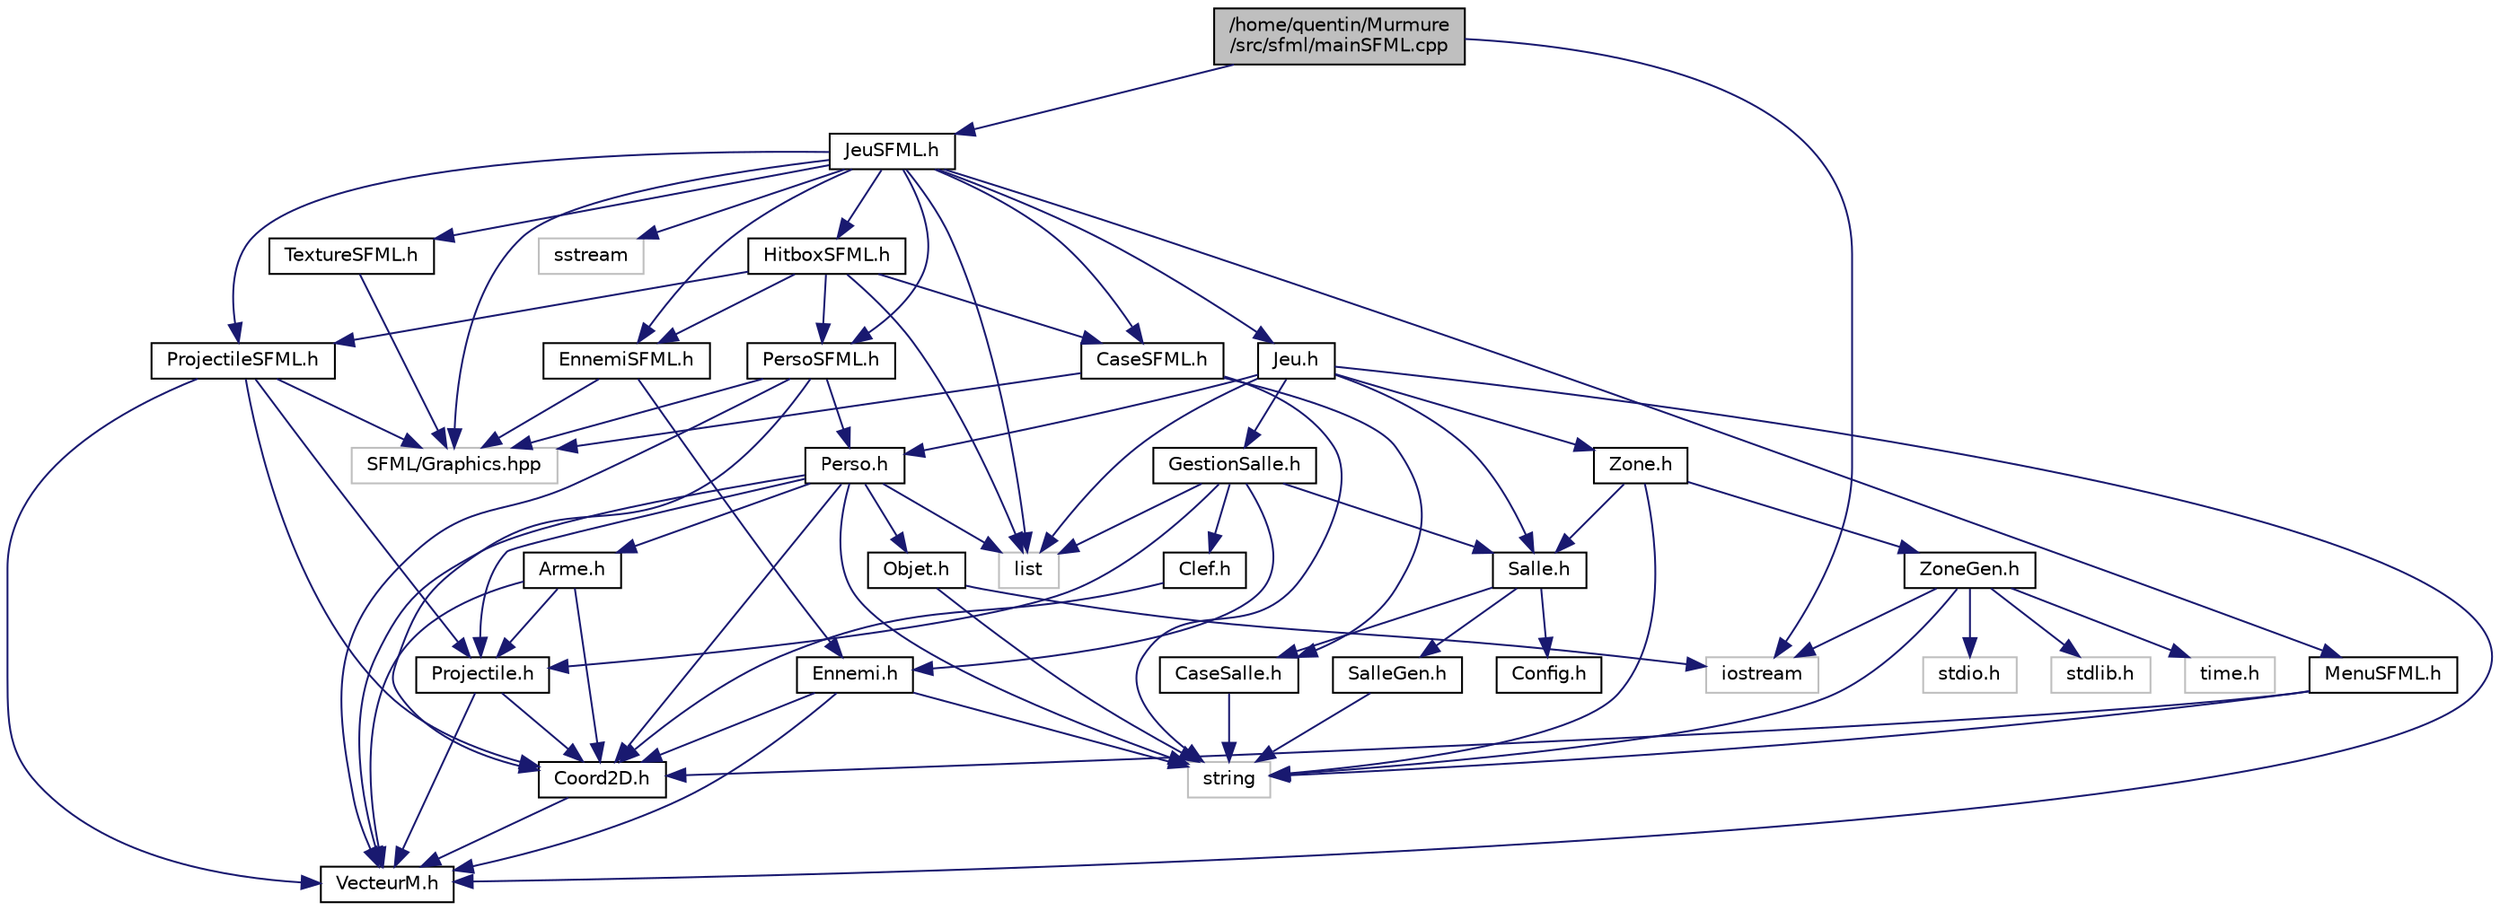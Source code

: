 digraph "/home/quentin/Murmure/src/sfml/mainSFML.cpp"
{
  edge [fontname="Helvetica",fontsize="10",labelfontname="Helvetica",labelfontsize="10"];
  node [fontname="Helvetica",fontsize="10",shape=record];
  Node1 [label="/home/quentin/Murmure\l/src/sfml/mainSFML.cpp",height=0.2,width=0.4,color="black", fillcolor="grey75", style="filled", fontcolor="black"];
  Node1 -> Node2 [color="midnightblue",fontsize="10",style="solid",fontname="Helvetica"];
  Node2 [label="iostream",height=0.2,width=0.4,color="grey75", fillcolor="white", style="filled"];
  Node1 -> Node3 [color="midnightblue",fontsize="10",style="solid",fontname="Helvetica"];
  Node3 [label="JeuSFML.h",height=0.2,width=0.4,color="black", fillcolor="white", style="filled",URL="$JeuSFML_8h.html"];
  Node3 -> Node4 [color="midnightblue",fontsize="10",style="solid",fontname="Helvetica"];
  Node4 [label="Jeu.h",height=0.2,width=0.4,color="black", fillcolor="white", style="filled",URL="$Jeu_8h.html"];
  Node4 -> Node5 [color="midnightblue",fontsize="10",style="solid",fontname="Helvetica"];
  Node5 [label="Zone.h",height=0.2,width=0.4,color="black", fillcolor="white", style="filled",URL="$Zone_8h.html",tooltip="Header de la class Zone. "];
  Node5 -> Node6 [color="midnightblue",fontsize="10",style="solid",fontname="Helvetica"];
  Node6 [label="Salle.h",height=0.2,width=0.4,color="black", fillcolor="white", style="filled",URL="$Salle_8h.html",tooltip="Header du module Salle. "];
  Node6 -> Node7 [color="midnightblue",fontsize="10",style="solid",fontname="Helvetica"];
  Node7 [label="CaseSalle.h",height=0.2,width=0.4,color="black", fillcolor="white", style="filled",URL="$CaseSalle_8h.html",tooltip="Header du module CaseSalle. "];
  Node7 -> Node8 [color="midnightblue",fontsize="10",style="solid",fontname="Helvetica"];
  Node8 [label="string",height=0.2,width=0.4,color="grey75", fillcolor="white", style="filled"];
  Node6 -> Node9 [color="midnightblue",fontsize="10",style="solid",fontname="Helvetica"];
  Node9 [label="SalleGen.h",height=0.2,width=0.4,color="black", fillcolor="white", style="filled",URL="$SalleGen_8h.html",tooltip="Header du module SalleGen. "];
  Node9 -> Node8 [color="midnightblue",fontsize="10",style="solid",fontname="Helvetica"];
  Node6 -> Node10 [color="midnightblue",fontsize="10",style="solid",fontname="Helvetica"];
  Node10 [label="Config.h",height=0.2,width=0.4,color="black", fillcolor="white", style="filled",URL="$Config_8h.html"];
  Node5 -> Node11 [color="midnightblue",fontsize="10",style="solid",fontname="Helvetica"];
  Node11 [label="ZoneGen.h",height=0.2,width=0.4,color="black", fillcolor="white", style="filled",URL="$ZoneGen_8h.html",tooltip="Header de la class ZoneGen. "];
  Node11 -> Node12 [color="midnightblue",fontsize="10",style="solid",fontname="Helvetica"];
  Node12 [label="stdio.h",height=0.2,width=0.4,color="grey75", fillcolor="white", style="filled"];
  Node11 -> Node13 [color="midnightblue",fontsize="10",style="solid",fontname="Helvetica"];
  Node13 [label="stdlib.h",height=0.2,width=0.4,color="grey75", fillcolor="white", style="filled"];
  Node11 -> Node14 [color="midnightblue",fontsize="10",style="solid",fontname="Helvetica"];
  Node14 [label="time.h",height=0.2,width=0.4,color="grey75", fillcolor="white", style="filled"];
  Node11 -> Node2 [color="midnightblue",fontsize="10",style="solid",fontname="Helvetica"];
  Node11 -> Node8 [color="midnightblue",fontsize="10",style="solid",fontname="Helvetica"];
  Node5 -> Node8 [color="midnightblue",fontsize="10",style="solid",fontname="Helvetica"];
  Node4 -> Node6 [color="midnightblue",fontsize="10",style="solid",fontname="Helvetica"];
  Node4 -> Node15 [color="midnightblue",fontsize="10",style="solid",fontname="Helvetica"];
  Node15 [label="Perso.h",height=0.2,width=0.4,color="black", fillcolor="white", style="filled",URL="$Perso_8h.html"];
  Node15 -> Node8 [color="midnightblue",fontsize="10",style="solid",fontname="Helvetica"];
  Node15 -> Node16 [color="midnightblue",fontsize="10",style="solid",fontname="Helvetica"];
  Node16 [label="VecteurM.h",height=0.2,width=0.4,color="black", fillcolor="white", style="filled",URL="$VecteurM_8h.html"];
  Node15 -> Node17 [color="midnightblue",fontsize="10",style="solid",fontname="Helvetica"];
  Node17 [label="Arme.h",height=0.2,width=0.4,color="black", fillcolor="white", style="filled",URL="$Arme_8h.html"];
  Node17 -> Node18 [color="midnightblue",fontsize="10",style="solid",fontname="Helvetica"];
  Node18 [label="Projectile.h",height=0.2,width=0.4,color="black", fillcolor="white", style="filled",URL="$Projectile_8h.html"];
  Node18 -> Node16 [color="midnightblue",fontsize="10",style="solid",fontname="Helvetica"];
  Node18 -> Node19 [color="midnightblue",fontsize="10",style="solid",fontname="Helvetica"];
  Node19 [label="Coord2D.h",height=0.2,width=0.4,color="black", fillcolor="white", style="filled",URL="$Coord2D_8h.html"];
  Node19 -> Node16 [color="midnightblue",fontsize="10",style="solid",fontname="Helvetica"];
  Node17 -> Node16 [color="midnightblue",fontsize="10",style="solid",fontname="Helvetica"];
  Node17 -> Node19 [color="midnightblue",fontsize="10",style="solid",fontname="Helvetica"];
  Node15 -> Node19 [color="midnightblue",fontsize="10",style="solid",fontname="Helvetica"];
  Node15 -> Node20 [color="midnightblue",fontsize="10",style="solid",fontname="Helvetica"];
  Node20 [label="Objet.h",height=0.2,width=0.4,color="black", fillcolor="white", style="filled",URL="$Objet_8h.html"];
  Node20 -> Node2 [color="midnightblue",fontsize="10",style="solid",fontname="Helvetica"];
  Node20 -> Node8 [color="midnightblue",fontsize="10",style="solid",fontname="Helvetica"];
  Node15 -> Node18 [color="midnightblue",fontsize="10",style="solid",fontname="Helvetica"];
  Node15 -> Node21 [color="midnightblue",fontsize="10",style="solid",fontname="Helvetica"];
  Node21 [label="list",height=0.2,width=0.4,color="grey75", fillcolor="white", style="filled"];
  Node4 -> Node16 [color="midnightblue",fontsize="10",style="solid",fontname="Helvetica"];
  Node4 -> Node22 [color="midnightblue",fontsize="10",style="solid",fontname="Helvetica"];
  Node22 [label="GestionSalle.h",height=0.2,width=0.4,color="black", fillcolor="white", style="filled",URL="$GestionSalle_8h.html"];
  Node22 -> Node23 [color="midnightblue",fontsize="10",style="solid",fontname="Helvetica"];
  Node23 [label="Ennemi.h",height=0.2,width=0.4,color="black", fillcolor="white", style="filled",URL="$Ennemi_8h.html"];
  Node23 -> Node8 [color="midnightblue",fontsize="10",style="solid",fontname="Helvetica"];
  Node23 -> Node16 [color="midnightblue",fontsize="10",style="solid",fontname="Helvetica"];
  Node23 -> Node19 [color="midnightblue",fontsize="10",style="solid",fontname="Helvetica"];
  Node22 -> Node18 [color="midnightblue",fontsize="10",style="solid",fontname="Helvetica"];
  Node22 -> Node6 [color="midnightblue",fontsize="10",style="solid",fontname="Helvetica"];
  Node22 -> Node24 [color="midnightblue",fontsize="10",style="solid",fontname="Helvetica"];
  Node24 [label="Clef.h",height=0.2,width=0.4,color="black", fillcolor="white", style="filled",URL="$Clef_8h.html"];
  Node24 -> Node19 [color="midnightblue",fontsize="10",style="solid",fontname="Helvetica"];
  Node22 -> Node21 [color="midnightblue",fontsize="10",style="solid",fontname="Helvetica"];
  Node4 -> Node21 [color="midnightblue",fontsize="10",style="solid",fontname="Helvetica"];
  Node3 -> Node25 [color="midnightblue",fontsize="10",style="solid",fontname="Helvetica"];
  Node25 [label="SFML/Graphics.hpp",height=0.2,width=0.4,color="grey75", fillcolor="white", style="filled"];
  Node3 -> Node26 [color="midnightblue",fontsize="10",style="solid",fontname="Helvetica"];
  Node26 [label="sstream",height=0.2,width=0.4,color="grey75", fillcolor="white", style="filled"];
  Node3 -> Node21 [color="midnightblue",fontsize="10",style="solid",fontname="Helvetica"];
  Node3 -> Node27 [color="midnightblue",fontsize="10",style="solid",fontname="Helvetica"];
  Node27 [label="CaseSFML.h",height=0.2,width=0.4,color="black", fillcolor="white", style="filled",URL="$CaseSFML_8h.html"];
  Node27 -> Node8 [color="midnightblue",fontsize="10",style="solid",fontname="Helvetica"];
  Node27 -> Node25 [color="midnightblue",fontsize="10",style="solid",fontname="Helvetica"];
  Node27 -> Node7 [color="midnightblue",fontsize="10",style="solid",fontname="Helvetica"];
  Node3 -> Node28 [color="midnightblue",fontsize="10",style="solid",fontname="Helvetica"];
  Node28 [label="PersoSFML.h",height=0.2,width=0.4,color="black", fillcolor="white", style="filled",URL="$PersoSFML_8h.html"];
  Node28 -> Node25 [color="midnightblue",fontsize="10",style="solid",fontname="Helvetica"];
  Node28 -> Node15 [color="midnightblue",fontsize="10",style="solid",fontname="Helvetica"];
  Node28 -> Node19 [color="midnightblue",fontsize="10",style="solid",fontname="Helvetica"];
  Node28 -> Node16 [color="midnightblue",fontsize="10",style="solid",fontname="Helvetica"];
  Node3 -> Node29 [color="midnightblue",fontsize="10",style="solid",fontname="Helvetica"];
  Node29 [label="TextureSFML.h",height=0.2,width=0.4,color="black", fillcolor="white", style="filled",URL="$TextureSFML_8h.html"];
  Node29 -> Node25 [color="midnightblue",fontsize="10",style="solid",fontname="Helvetica"];
  Node3 -> Node30 [color="midnightblue",fontsize="10",style="solid",fontname="Helvetica"];
  Node30 [label="ProjectileSFML.h",height=0.2,width=0.4,color="black", fillcolor="white", style="filled",URL="$ProjectileSFML_8h.html"];
  Node30 -> Node25 [color="midnightblue",fontsize="10",style="solid",fontname="Helvetica"];
  Node30 -> Node16 [color="midnightblue",fontsize="10",style="solid",fontname="Helvetica"];
  Node30 -> Node19 [color="midnightblue",fontsize="10",style="solid",fontname="Helvetica"];
  Node30 -> Node18 [color="midnightblue",fontsize="10",style="solid",fontname="Helvetica"];
  Node3 -> Node31 [color="midnightblue",fontsize="10",style="solid",fontname="Helvetica"];
  Node31 [label="HitboxSFML.h",height=0.2,width=0.4,color="black", fillcolor="white", style="filled",URL="$HitboxSFML_8h.html"];
  Node31 -> Node28 [color="midnightblue",fontsize="10",style="solid",fontname="Helvetica"];
  Node31 -> Node30 [color="midnightblue",fontsize="10",style="solid",fontname="Helvetica"];
  Node31 -> Node27 [color="midnightblue",fontsize="10",style="solid",fontname="Helvetica"];
  Node31 -> Node32 [color="midnightblue",fontsize="10",style="solid",fontname="Helvetica"];
  Node32 [label="EnnemiSFML.h",height=0.2,width=0.4,color="black", fillcolor="white", style="filled",URL="$EnnemiSFML_8h.html"];
  Node32 -> Node25 [color="midnightblue",fontsize="10",style="solid",fontname="Helvetica"];
  Node32 -> Node23 [color="midnightblue",fontsize="10",style="solid",fontname="Helvetica"];
  Node31 -> Node21 [color="midnightblue",fontsize="10",style="solid",fontname="Helvetica"];
  Node3 -> Node32 [color="midnightblue",fontsize="10",style="solid",fontname="Helvetica"];
  Node3 -> Node33 [color="midnightblue",fontsize="10",style="solid",fontname="Helvetica"];
  Node33 [label="MenuSFML.h",height=0.2,width=0.4,color="black", fillcolor="white", style="filled",URL="$MenuSFML_8h.html"];
  Node33 -> Node19 [color="midnightblue",fontsize="10",style="solid",fontname="Helvetica"];
  Node33 -> Node8 [color="midnightblue",fontsize="10",style="solid",fontname="Helvetica"];
}
